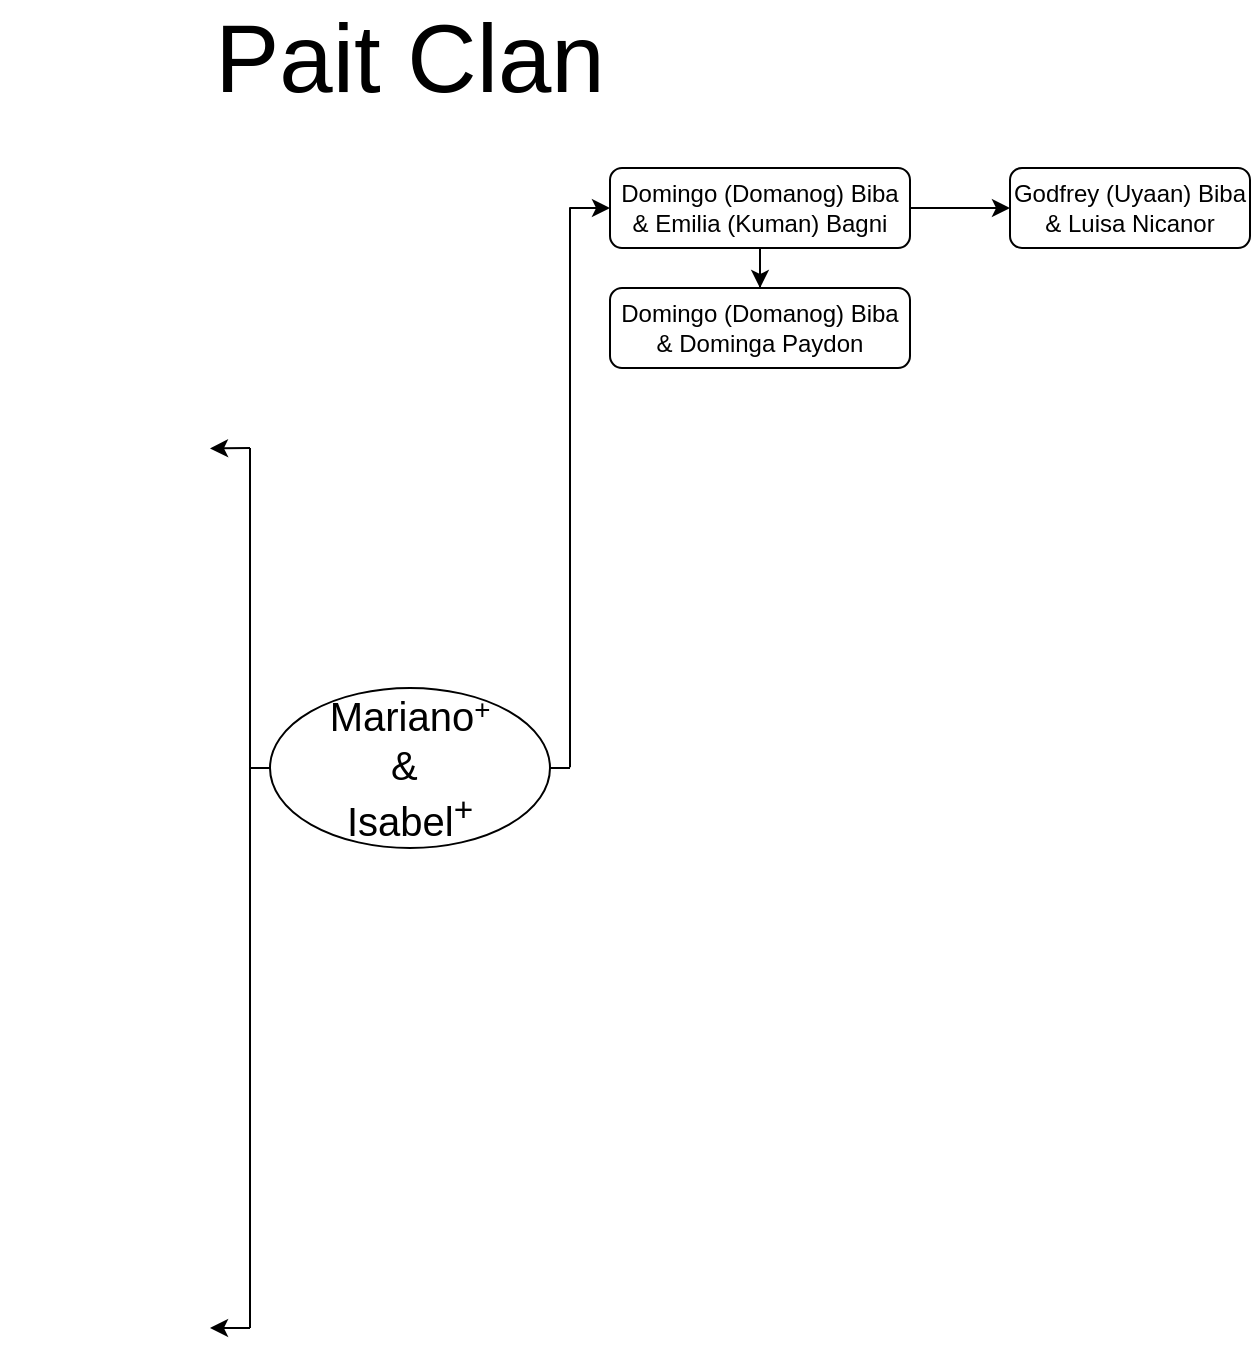 <mxfile version="28.0.4">
  <diagram name="Page-1" id="LgF2EEBKUEtaE752DzGD">
    <mxGraphModel dx="1464" dy="729" grid="1" gridSize="10" guides="1" tooltips="1" connect="1" arrows="1" fold="1" page="1" pageScale="1" pageWidth="1400" pageHeight="850" math="0" shadow="0">
      <root>
        <mxCell id="0" />
        <mxCell id="1" parent="0" />
        <mxCell id="iPQbSwLAwt5U1WuinnP0-1" value="&lt;font style=&quot;font-size: 48px;&quot;&gt;Pait Clan&lt;/font&gt;" style="text;html=1;align=center;verticalAlign=middle;whiteSpace=wrap;rounded=0;" vertex="1" parent="1">
          <mxGeometry x="495" y="30" width="410" height="30" as="geometry" />
        </mxCell>
        <mxCell id="iPQbSwLAwt5U1WuinnP0-3" value="&lt;span style=&quot;font-size: 20px;&quot;&gt;Mariano&lt;/span&gt;&lt;span style=&quot;font-size: 16.667px;&quot;&gt;&lt;sup&gt;+&lt;/sup&gt;&lt;/span&gt;&lt;br&gt;&lt;span style=&quot;background-color: transparent; color: light-dark(rgb(0, 0, 0), rgb(255, 255, 255)); font-size: 20px;&quot;&gt;&amp;amp;&amp;nbsp;&lt;/span&gt;&lt;div&gt;&lt;span style=&quot;font-size: 20px; background-color: transparent; color: light-dark(rgb(0, 0, 0), rgb(255, 255, 255));&quot;&gt;Isabel&lt;sup&gt;+&lt;/sup&gt;&lt;/span&gt;&lt;/div&gt;" style="ellipse;whiteSpace=wrap;html=1;" vertex="1" parent="1">
          <mxGeometry x="630" y="360" width="140" height="80" as="geometry" />
        </mxCell>
        <mxCell id="iPQbSwLAwt5U1WuinnP0-21" value="" style="edgeStyle=orthogonalEdgeStyle;rounded=0;orthogonalLoop=1;jettySize=auto;html=1;" edge="1" parent="1" source="iPQbSwLAwt5U1WuinnP0-9" target="iPQbSwLAwt5U1WuinnP0-20">
          <mxGeometry relative="1" as="geometry" />
        </mxCell>
        <mxCell id="iPQbSwLAwt5U1WuinnP0-23" value="" style="edgeStyle=orthogonalEdgeStyle;rounded=0;orthogonalLoop=1;jettySize=auto;html=1;" edge="1" parent="1" source="iPQbSwLAwt5U1WuinnP0-9" target="iPQbSwLAwt5U1WuinnP0-22">
          <mxGeometry relative="1" as="geometry" />
        </mxCell>
        <mxCell id="iPQbSwLAwt5U1WuinnP0-9" value="Domingo (Domanog) Biba &amp;amp; Emilia (Kuman) Bagni" style="rounded=1;whiteSpace=wrap;html=1;" vertex="1" parent="1">
          <mxGeometry x="800" y="100" width="150" height="40" as="geometry" />
        </mxCell>
        <mxCell id="iPQbSwLAwt5U1WuinnP0-13" value="" style="endArrow=none;html=1;rounded=0;" edge="1" parent="1">
          <mxGeometry width="50" height="50" relative="1" as="geometry">
            <mxPoint x="620" y="400" as="sourcePoint" />
            <mxPoint x="620" y="680" as="targetPoint" />
          </mxGeometry>
        </mxCell>
        <mxCell id="iPQbSwLAwt5U1WuinnP0-14" value="" style="endArrow=classic;html=1;rounded=0;" edge="1" parent="1">
          <mxGeometry width="50" height="50" relative="1" as="geometry">
            <mxPoint x="620" y="680" as="sourcePoint" />
            <mxPoint x="600" y="680" as="targetPoint" />
          </mxGeometry>
        </mxCell>
        <mxCell id="iPQbSwLAwt5U1WuinnP0-15" value="" style="endArrow=none;html=1;rounded=0;" edge="1" parent="1">
          <mxGeometry width="50" height="50" relative="1" as="geometry">
            <mxPoint x="770" y="400" as="sourcePoint" />
            <mxPoint x="780" y="400" as="targetPoint" />
          </mxGeometry>
        </mxCell>
        <mxCell id="iPQbSwLAwt5U1WuinnP0-16" value="" style="endArrow=none;html=1;rounded=0;" edge="1" parent="1">
          <mxGeometry width="50" height="50" relative="1" as="geometry">
            <mxPoint x="780" y="119.62" as="sourcePoint" />
            <mxPoint x="780" y="399.62" as="targetPoint" />
          </mxGeometry>
        </mxCell>
        <mxCell id="iPQbSwLAwt5U1WuinnP0-6" value="" style="endArrow=none;html=1;rounded=0;" edge="1" parent="1">
          <mxGeometry width="50" height="50" relative="1" as="geometry">
            <mxPoint x="620" y="400" as="sourcePoint" />
            <mxPoint x="630" y="400" as="targetPoint" />
          </mxGeometry>
        </mxCell>
        <mxCell id="iPQbSwLAwt5U1WuinnP0-18" value="" style="endArrow=classic;html=1;rounded=0;" edge="1" parent="1">
          <mxGeometry width="50" height="50" relative="1" as="geometry">
            <mxPoint x="780" y="120" as="sourcePoint" />
            <mxPoint x="800" y="120" as="targetPoint" />
          </mxGeometry>
        </mxCell>
        <mxCell id="iPQbSwLAwt5U1WuinnP0-19" value="" style="group" vertex="1" connectable="0" parent="1">
          <mxGeometry x="600" y="240" width="20" height="160" as="geometry" />
        </mxCell>
        <mxCell id="iPQbSwLAwt5U1WuinnP0-7" value="" style="endArrow=none;html=1;rounded=0;" edge="1" parent="iPQbSwLAwt5U1WuinnP0-19">
          <mxGeometry width="50" height="50" relative="1" as="geometry">
            <mxPoint x="20" y="160" as="sourcePoint" />
            <mxPoint x="20" as="targetPoint" />
          </mxGeometry>
        </mxCell>
        <mxCell id="iPQbSwLAwt5U1WuinnP0-8" value="" style="endArrow=classic;html=1;rounded=0;" edge="1" parent="iPQbSwLAwt5U1WuinnP0-19">
          <mxGeometry width="50" height="50" relative="1" as="geometry">
            <mxPoint x="20" as="sourcePoint" />
            <mxPoint y="0.217" as="targetPoint" />
          </mxGeometry>
        </mxCell>
        <mxCell id="iPQbSwLAwt5U1WuinnP0-20" value="Domingo (Domanog) Biba &amp;amp; Dominga Paydon" style="rounded=1;whiteSpace=wrap;html=1;" vertex="1" parent="1">
          <mxGeometry x="800" y="160" width="150" height="40" as="geometry" />
        </mxCell>
        <mxCell id="iPQbSwLAwt5U1WuinnP0-22" value="Godfrey (Uyaan) Biba &amp;amp; Luisa Nicanor" style="whiteSpace=wrap;html=1;rounded=1;" vertex="1" parent="1">
          <mxGeometry x="1000" y="100" width="120" height="40" as="geometry" />
        </mxCell>
      </root>
    </mxGraphModel>
  </diagram>
</mxfile>
